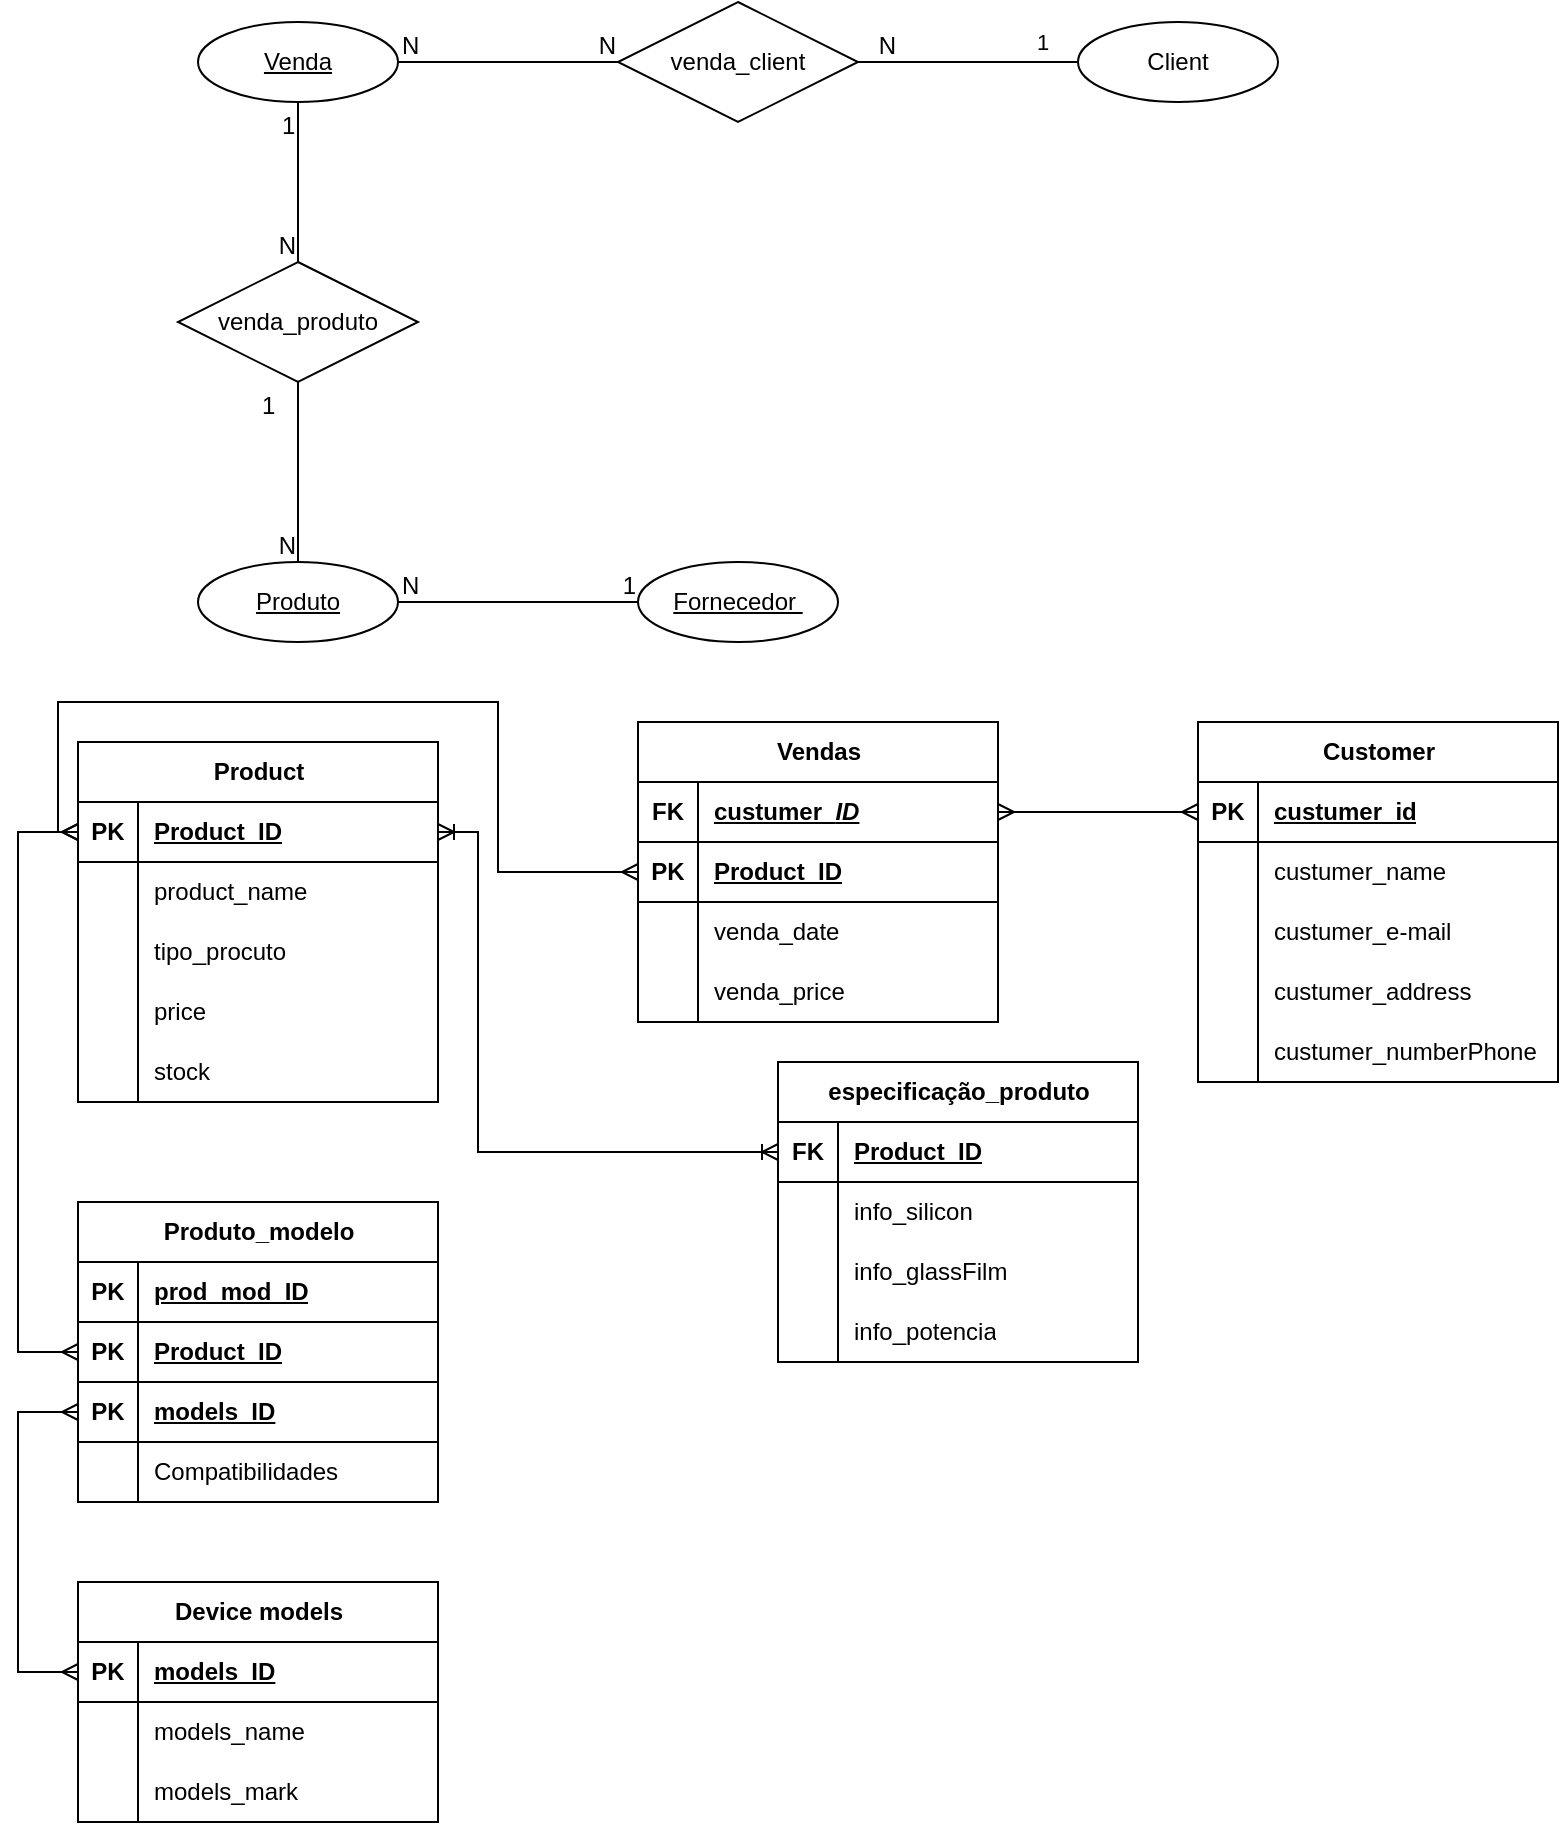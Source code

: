 <mxfile version="24.7.17">
  <diagram name="Página-1" id="78fLcFGIQSKFloARsO9x">
    <mxGraphModel dx="1698" dy="614" grid="1" gridSize="10" guides="1" tooltips="1" connect="1" arrows="1" fold="1" page="1" pageScale="1" pageWidth="827" pageHeight="1169" math="0" shadow="0">
      <root>
        <mxCell id="0" />
        <mxCell id="1" parent="0" />
        <mxCell id="9ienidLR3AUaO64FZCfh-197" value="Produto_modelo" style="shape=table;startSize=30;container=1;collapsible=1;childLayout=tableLayout;fixedRows=1;rowLines=0;fontStyle=1;align=center;resizeLast=1;html=1;" vertex="1" parent="1">
          <mxGeometry x="50" y="650" width="180" height="150" as="geometry" />
        </mxCell>
        <mxCell id="9ienidLR3AUaO64FZCfh-215" value="" style="shape=tableRow;horizontal=0;startSize=0;swimlaneHead=0;swimlaneBody=0;fillColor=none;collapsible=0;dropTarget=0;points=[[0,0.5],[1,0.5]];portConstraint=eastwest;top=0;left=0;right=0;bottom=1;" vertex="1" parent="9ienidLR3AUaO64FZCfh-197">
          <mxGeometry y="30" width="180" height="30" as="geometry" />
        </mxCell>
        <mxCell id="9ienidLR3AUaO64FZCfh-216" value="PK" style="shape=partialRectangle;connectable=0;fillColor=none;top=0;left=0;bottom=0;right=0;fontStyle=1;overflow=hidden;whiteSpace=wrap;html=1;" vertex="1" parent="9ienidLR3AUaO64FZCfh-215">
          <mxGeometry width="30" height="30" as="geometry">
            <mxRectangle width="30" height="30" as="alternateBounds" />
          </mxGeometry>
        </mxCell>
        <mxCell id="9ienidLR3AUaO64FZCfh-217" value="prod_mod_ID" style="shape=partialRectangle;connectable=0;fillColor=none;top=0;left=0;bottom=0;right=0;align=left;spacingLeft=6;fontStyle=5;overflow=hidden;whiteSpace=wrap;html=1;" vertex="1" parent="9ienidLR3AUaO64FZCfh-215">
          <mxGeometry x="30" width="150" height="30" as="geometry">
            <mxRectangle width="150" height="30" as="alternateBounds" />
          </mxGeometry>
        </mxCell>
        <mxCell id="9ienidLR3AUaO64FZCfh-210" value="" style="shape=tableRow;horizontal=0;startSize=0;swimlaneHead=0;swimlaneBody=0;fillColor=none;collapsible=0;dropTarget=0;points=[[0,0.5],[1,0.5]];portConstraint=eastwest;top=0;left=0;right=0;bottom=1;" vertex="1" parent="9ienidLR3AUaO64FZCfh-197">
          <mxGeometry y="60" width="180" height="30" as="geometry" />
        </mxCell>
        <mxCell id="9ienidLR3AUaO64FZCfh-211" value="PK" style="shape=partialRectangle;connectable=0;fillColor=none;top=0;left=0;bottom=0;right=0;fontStyle=1;overflow=hidden;whiteSpace=wrap;html=1;" vertex="1" parent="9ienidLR3AUaO64FZCfh-210">
          <mxGeometry width="30" height="30" as="geometry">
            <mxRectangle width="30" height="30" as="alternateBounds" />
          </mxGeometry>
        </mxCell>
        <mxCell id="9ienidLR3AUaO64FZCfh-212" value="Product_ID" style="shape=partialRectangle;connectable=0;fillColor=none;top=0;left=0;bottom=0;right=0;align=left;spacingLeft=6;fontStyle=5;overflow=hidden;whiteSpace=wrap;html=1;" vertex="1" parent="9ienidLR3AUaO64FZCfh-210">
          <mxGeometry x="30" width="150" height="30" as="geometry">
            <mxRectangle width="150" height="30" as="alternateBounds" />
          </mxGeometry>
        </mxCell>
        <mxCell id="9ienidLR3AUaO64FZCfh-198" value="" style="shape=tableRow;horizontal=0;startSize=0;swimlaneHead=0;swimlaneBody=0;fillColor=none;collapsible=0;dropTarget=0;points=[[0,0.5],[1,0.5]];portConstraint=eastwest;top=0;left=0;right=0;bottom=1;" vertex="1" parent="9ienidLR3AUaO64FZCfh-197">
          <mxGeometry y="90" width="180" height="30" as="geometry" />
        </mxCell>
        <mxCell id="9ienidLR3AUaO64FZCfh-199" value="PK" style="shape=partialRectangle;connectable=0;fillColor=none;top=0;left=0;bottom=0;right=0;fontStyle=1;overflow=hidden;whiteSpace=wrap;html=1;" vertex="1" parent="9ienidLR3AUaO64FZCfh-198">
          <mxGeometry width="30" height="30" as="geometry">
            <mxRectangle width="30" height="30" as="alternateBounds" />
          </mxGeometry>
        </mxCell>
        <mxCell id="9ienidLR3AUaO64FZCfh-200" value="models_ID" style="shape=partialRectangle;connectable=0;fillColor=none;top=0;left=0;bottom=0;right=0;align=left;spacingLeft=6;fontStyle=5;overflow=hidden;whiteSpace=wrap;html=1;" vertex="1" parent="9ienidLR3AUaO64FZCfh-198">
          <mxGeometry x="30" width="150" height="30" as="geometry">
            <mxRectangle width="150" height="30" as="alternateBounds" />
          </mxGeometry>
        </mxCell>
        <mxCell id="9ienidLR3AUaO64FZCfh-201" value="" style="shape=tableRow;horizontal=0;startSize=0;swimlaneHead=0;swimlaneBody=0;fillColor=none;collapsible=0;dropTarget=0;points=[[0,0.5],[1,0.5]];portConstraint=eastwest;top=0;left=0;right=0;bottom=0;" vertex="1" parent="9ienidLR3AUaO64FZCfh-197">
          <mxGeometry y="120" width="180" height="30" as="geometry" />
        </mxCell>
        <mxCell id="9ienidLR3AUaO64FZCfh-202" value="" style="shape=partialRectangle;connectable=0;fillColor=none;top=0;left=0;bottom=0;right=0;editable=1;overflow=hidden;whiteSpace=wrap;html=1;" vertex="1" parent="9ienidLR3AUaO64FZCfh-201">
          <mxGeometry width="30" height="30" as="geometry">
            <mxRectangle width="30" height="30" as="alternateBounds" />
          </mxGeometry>
        </mxCell>
        <mxCell id="9ienidLR3AUaO64FZCfh-203" value="Compatibilidades&amp;nbsp;" style="shape=partialRectangle;connectable=0;fillColor=none;top=0;left=0;bottom=0;right=0;align=left;spacingLeft=6;overflow=hidden;whiteSpace=wrap;html=1;" vertex="1" parent="9ienidLR3AUaO64FZCfh-201">
          <mxGeometry x="30" width="150" height="30" as="geometry">
            <mxRectangle width="150" height="30" as="alternateBounds" />
          </mxGeometry>
        </mxCell>
        <mxCell id="9ienidLR3AUaO64FZCfh-1" value="Client" style="ellipse;whiteSpace=wrap;html=1;align=center;" vertex="1" parent="1">
          <mxGeometry x="550" y="60" width="100" height="40" as="geometry" />
        </mxCell>
        <mxCell id="9ienidLR3AUaO64FZCfh-2" value="Venda" style="ellipse;whiteSpace=wrap;html=1;align=center;fontStyle=4;" vertex="1" parent="1">
          <mxGeometry x="110" y="60" width="100" height="40" as="geometry" />
        </mxCell>
        <mxCell id="9ienidLR3AUaO64FZCfh-3" value="venda_client" style="shape=rhombus;perimeter=rhombusPerimeter;whiteSpace=wrap;html=1;align=center;" vertex="1" parent="1">
          <mxGeometry x="320" y="50" width="120" height="60" as="geometry" />
        </mxCell>
        <mxCell id="9ienidLR3AUaO64FZCfh-5" value="Produto" style="ellipse;whiteSpace=wrap;html=1;align=center;fontStyle=4;" vertex="1" parent="1">
          <mxGeometry x="110" y="330" width="100" height="40" as="geometry" />
        </mxCell>
        <mxCell id="9ienidLR3AUaO64FZCfh-6" value="venda_produto" style="shape=rhombus;perimeter=rhombusPerimeter;whiteSpace=wrap;html=1;align=center;" vertex="1" parent="1">
          <mxGeometry x="100" y="180" width="120" height="60" as="geometry" />
        </mxCell>
        <mxCell id="9ienidLR3AUaO64FZCfh-7" value="Fornecedor&amp;nbsp;" style="ellipse;whiteSpace=wrap;html=1;align=center;fontStyle=4;" vertex="1" parent="1">
          <mxGeometry x="330" y="330" width="100" height="40" as="geometry" />
        </mxCell>
        <mxCell id="9ienidLR3AUaO64FZCfh-17" value="1" style="endArrow=none;html=1;rounded=0;exitX=0;exitY=0.5;exitDx=0;exitDy=0;entryX=1;entryY=0.5;entryDx=0;entryDy=0;" edge="1" parent="1" source="9ienidLR3AUaO64FZCfh-1" target="9ienidLR3AUaO64FZCfh-3">
          <mxGeometry x="-0.667" y="-10" relative="1" as="geometry">
            <mxPoint x="390" y="130" as="sourcePoint" />
            <mxPoint x="550" y="130" as="targetPoint" />
            <Array as="points" />
            <mxPoint as="offset" />
          </mxGeometry>
        </mxCell>
        <mxCell id="9ienidLR3AUaO64FZCfh-18" value="N" style="resizable=0;html=1;whiteSpace=wrap;align=right;verticalAlign=bottom;" connectable="0" vertex="1" parent="9ienidLR3AUaO64FZCfh-17">
          <mxGeometry x="1" relative="1" as="geometry">
            <mxPoint x="20" as="offset" />
          </mxGeometry>
        </mxCell>
        <mxCell id="9ienidLR3AUaO64FZCfh-20" value="" style="endArrow=none;html=1;rounded=0;exitX=1;exitY=0.5;exitDx=0;exitDy=0;entryX=0;entryY=0.5;entryDx=0;entryDy=0;" edge="1" parent="1" source="9ienidLR3AUaO64FZCfh-2" target="9ienidLR3AUaO64FZCfh-3">
          <mxGeometry relative="1" as="geometry">
            <mxPoint x="210" y="140" as="sourcePoint" />
            <mxPoint x="370" y="140" as="targetPoint" />
          </mxGeometry>
        </mxCell>
        <mxCell id="9ienidLR3AUaO64FZCfh-21" value="N" style="resizable=0;html=1;whiteSpace=wrap;align=left;verticalAlign=bottom;" connectable="0" vertex="1" parent="9ienidLR3AUaO64FZCfh-20">
          <mxGeometry x="-1" relative="1" as="geometry" />
        </mxCell>
        <mxCell id="9ienidLR3AUaO64FZCfh-22" value="N" style="resizable=0;html=1;whiteSpace=wrap;align=right;verticalAlign=bottom;" connectable="0" vertex="1" parent="9ienidLR3AUaO64FZCfh-20">
          <mxGeometry x="1" relative="1" as="geometry" />
        </mxCell>
        <mxCell id="9ienidLR3AUaO64FZCfh-26" value="" style="endArrow=none;html=1;rounded=0;exitX=0.5;exitY=1;exitDx=0;exitDy=0;entryX=0.5;entryY=0;entryDx=0;entryDy=0;" edge="1" parent="1" source="9ienidLR3AUaO64FZCfh-2" target="9ienidLR3AUaO64FZCfh-6">
          <mxGeometry relative="1" as="geometry">
            <mxPoint x="250" y="220" as="sourcePoint" />
            <mxPoint x="410" y="220" as="targetPoint" />
          </mxGeometry>
        </mxCell>
        <mxCell id="9ienidLR3AUaO64FZCfh-27" value="1" style="resizable=0;html=1;whiteSpace=wrap;align=left;verticalAlign=bottom;" connectable="0" vertex="1" parent="9ienidLR3AUaO64FZCfh-26">
          <mxGeometry x="-1" relative="1" as="geometry">
            <mxPoint x="-10" y="20" as="offset" />
          </mxGeometry>
        </mxCell>
        <mxCell id="9ienidLR3AUaO64FZCfh-28" value="N" style="resizable=0;html=1;whiteSpace=wrap;align=right;verticalAlign=bottom;" connectable="0" vertex="1" parent="9ienidLR3AUaO64FZCfh-26">
          <mxGeometry x="1" relative="1" as="geometry" />
        </mxCell>
        <mxCell id="9ienidLR3AUaO64FZCfh-29" value="" style="endArrow=none;html=1;rounded=0;exitX=0.5;exitY=1;exitDx=0;exitDy=0;entryX=0.5;entryY=0;entryDx=0;entryDy=0;" edge="1" parent="1" source="9ienidLR3AUaO64FZCfh-6" target="9ienidLR3AUaO64FZCfh-5">
          <mxGeometry relative="1" as="geometry">
            <mxPoint x="250" y="220" as="sourcePoint" />
            <mxPoint x="410" y="220" as="targetPoint" />
          </mxGeometry>
        </mxCell>
        <mxCell id="9ienidLR3AUaO64FZCfh-30" value="1" style="resizable=0;html=1;whiteSpace=wrap;align=left;verticalAlign=bottom;" connectable="0" vertex="1" parent="9ienidLR3AUaO64FZCfh-29">
          <mxGeometry x="-1" relative="1" as="geometry">
            <mxPoint x="-20" y="20" as="offset" />
          </mxGeometry>
        </mxCell>
        <mxCell id="9ienidLR3AUaO64FZCfh-31" value="N" style="resizable=0;html=1;whiteSpace=wrap;align=right;verticalAlign=bottom;" connectable="0" vertex="1" parent="9ienidLR3AUaO64FZCfh-29">
          <mxGeometry x="1" relative="1" as="geometry" />
        </mxCell>
        <mxCell id="9ienidLR3AUaO64FZCfh-32" value="" style="endArrow=none;html=1;rounded=0;exitX=1;exitY=0.5;exitDx=0;exitDy=0;" edge="1" parent="1" source="9ienidLR3AUaO64FZCfh-5" target="9ienidLR3AUaO64FZCfh-7">
          <mxGeometry relative="1" as="geometry">
            <mxPoint x="430" y="250" as="sourcePoint" />
            <mxPoint x="590" y="250" as="targetPoint" />
          </mxGeometry>
        </mxCell>
        <mxCell id="9ienidLR3AUaO64FZCfh-33" value="N" style="resizable=0;html=1;whiteSpace=wrap;align=left;verticalAlign=bottom;" connectable="0" vertex="1" parent="9ienidLR3AUaO64FZCfh-32">
          <mxGeometry x="-1" relative="1" as="geometry" />
        </mxCell>
        <mxCell id="9ienidLR3AUaO64FZCfh-34" value="1" style="resizable=0;html=1;whiteSpace=wrap;align=right;verticalAlign=bottom;" connectable="0" vertex="1" parent="9ienidLR3AUaO64FZCfh-32">
          <mxGeometry x="1" relative="1" as="geometry" />
        </mxCell>
        <mxCell id="9ienidLR3AUaO64FZCfh-35" value="Customer" style="shape=table;startSize=30;container=1;collapsible=1;childLayout=tableLayout;fixedRows=1;rowLines=0;fontStyle=1;align=center;resizeLast=1;html=1;" vertex="1" parent="1">
          <mxGeometry x="610" y="410" width="180" height="180" as="geometry" />
        </mxCell>
        <mxCell id="9ienidLR3AUaO64FZCfh-105" value="" style="shape=tableRow;horizontal=0;startSize=0;swimlaneHead=0;swimlaneBody=0;fillColor=none;collapsible=0;dropTarget=0;points=[[0,0.5],[1,0.5]];portConstraint=eastwest;top=0;left=0;right=0;bottom=1;" vertex="1" parent="9ienidLR3AUaO64FZCfh-35">
          <mxGeometry y="30" width="180" height="30" as="geometry" />
        </mxCell>
        <mxCell id="9ienidLR3AUaO64FZCfh-106" value="PK" style="shape=partialRectangle;connectable=0;fillColor=none;top=0;left=0;bottom=0;right=0;fontStyle=1;overflow=hidden;whiteSpace=wrap;html=1;" vertex="1" parent="9ienidLR3AUaO64FZCfh-105">
          <mxGeometry width="30" height="30" as="geometry">
            <mxRectangle width="30" height="30" as="alternateBounds" />
          </mxGeometry>
        </mxCell>
        <mxCell id="9ienidLR3AUaO64FZCfh-107" value="custumer_id" style="shape=partialRectangle;connectable=0;fillColor=none;top=0;left=0;bottom=0;right=0;align=left;spacingLeft=6;fontStyle=5;overflow=hidden;whiteSpace=wrap;html=1;" vertex="1" parent="9ienidLR3AUaO64FZCfh-105">
          <mxGeometry x="30" width="150" height="30" as="geometry">
            <mxRectangle width="150" height="30" as="alternateBounds" />
          </mxGeometry>
        </mxCell>
        <mxCell id="9ienidLR3AUaO64FZCfh-39" value="" style="shape=tableRow;horizontal=0;startSize=0;swimlaneHead=0;swimlaneBody=0;fillColor=none;collapsible=0;dropTarget=0;points=[[0,0.5],[1,0.5]];portConstraint=eastwest;top=0;left=0;right=0;bottom=0;" vertex="1" parent="9ienidLR3AUaO64FZCfh-35">
          <mxGeometry y="60" width="180" height="30" as="geometry" />
        </mxCell>
        <mxCell id="9ienidLR3AUaO64FZCfh-40" value="" style="shape=partialRectangle;connectable=0;fillColor=none;top=0;left=0;bottom=0;right=0;editable=1;overflow=hidden;whiteSpace=wrap;html=1;" vertex="1" parent="9ienidLR3AUaO64FZCfh-39">
          <mxGeometry width="30" height="30" as="geometry">
            <mxRectangle width="30" height="30" as="alternateBounds" />
          </mxGeometry>
        </mxCell>
        <mxCell id="9ienidLR3AUaO64FZCfh-41" value="custumer_name" style="shape=partialRectangle;connectable=0;fillColor=none;top=0;left=0;bottom=0;right=0;align=left;spacingLeft=6;overflow=hidden;whiteSpace=wrap;html=1;" vertex="1" parent="9ienidLR3AUaO64FZCfh-39">
          <mxGeometry x="30" width="150" height="30" as="geometry">
            <mxRectangle width="150" height="30" as="alternateBounds" />
          </mxGeometry>
        </mxCell>
        <mxCell id="9ienidLR3AUaO64FZCfh-42" value="" style="shape=tableRow;horizontal=0;startSize=0;swimlaneHead=0;swimlaneBody=0;fillColor=none;collapsible=0;dropTarget=0;points=[[0,0.5],[1,0.5]];portConstraint=eastwest;top=0;left=0;right=0;bottom=0;" vertex="1" parent="9ienidLR3AUaO64FZCfh-35">
          <mxGeometry y="90" width="180" height="30" as="geometry" />
        </mxCell>
        <mxCell id="9ienidLR3AUaO64FZCfh-43" value="" style="shape=partialRectangle;connectable=0;fillColor=none;top=0;left=0;bottom=0;right=0;editable=1;overflow=hidden;whiteSpace=wrap;html=1;" vertex="1" parent="9ienidLR3AUaO64FZCfh-42">
          <mxGeometry width="30" height="30" as="geometry">
            <mxRectangle width="30" height="30" as="alternateBounds" />
          </mxGeometry>
        </mxCell>
        <mxCell id="9ienidLR3AUaO64FZCfh-44" value="custumer_e-mail" style="shape=partialRectangle;connectable=0;fillColor=none;top=0;left=0;bottom=0;right=0;align=left;spacingLeft=6;overflow=hidden;whiteSpace=wrap;html=1;" vertex="1" parent="9ienidLR3AUaO64FZCfh-42">
          <mxGeometry x="30" width="150" height="30" as="geometry">
            <mxRectangle width="150" height="30" as="alternateBounds" />
          </mxGeometry>
        </mxCell>
        <mxCell id="9ienidLR3AUaO64FZCfh-45" value="" style="shape=tableRow;horizontal=0;startSize=0;swimlaneHead=0;swimlaneBody=0;fillColor=none;collapsible=0;dropTarget=0;points=[[0,0.5],[1,0.5]];portConstraint=eastwest;top=0;left=0;right=0;bottom=0;" vertex="1" parent="9ienidLR3AUaO64FZCfh-35">
          <mxGeometry y="120" width="180" height="30" as="geometry" />
        </mxCell>
        <mxCell id="9ienidLR3AUaO64FZCfh-46" value="" style="shape=partialRectangle;connectable=0;fillColor=none;top=0;left=0;bottom=0;right=0;editable=1;overflow=hidden;whiteSpace=wrap;html=1;" vertex="1" parent="9ienidLR3AUaO64FZCfh-45">
          <mxGeometry width="30" height="30" as="geometry">
            <mxRectangle width="30" height="30" as="alternateBounds" />
          </mxGeometry>
        </mxCell>
        <mxCell id="9ienidLR3AUaO64FZCfh-47" value="custumer_address" style="shape=partialRectangle;connectable=0;fillColor=none;top=0;left=0;bottom=0;right=0;align=left;spacingLeft=6;overflow=hidden;whiteSpace=wrap;html=1;" vertex="1" parent="9ienidLR3AUaO64FZCfh-45">
          <mxGeometry x="30" width="150" height="30" as="geometry">
            <mxRectangle width="150" height="30" as="alternateBounds" />
          </mxGeometry>
        </mxCell>
        <mxCell id="9ienidLR3AUaO64FZCfh-48" value="" style="shape=tableRow;horizontal=0;startSize=0;swimlaneHead=0;swimlaneBody=0;fillColor=none;collapsible=0;dropTarget=0;points=[[0,0.5],[1,0.5]];portConstraint=eastwest;top=0;left=0;right=0;bottom=0;" vertex="1" parent="9ienidLR3AUaO64FZCfh-35">
          <mxGeometry y="150" width="180" height="30" as="geometry" />
        </mxCell>
        <mxCell id="9ienidLR3AUaO64FZCfh-49" value="" style="shape=partialRectangle;connectable=0;fillColor=none;top=0;left=0;bottom=0;right=0;editable=1;overflow=hidden;whiteSpace=wrap;html=1;" vertex="1" parent="9ienidLR3AUaO64FZCfh-48">
          <mxGeometry width="30" height="30" as="geometry">
            <mxRectangle width="30" height="30" as="alternateBounds" />
          </mxGeometry>
        </mxCell>
        <mxCell id="9ienidLR3AUaO64FZCfh-50" value="custumer_numberPhone" style="shape=partialRectangle;connectable=0;fillColor=none;top=0;left=0;bottom=0;right=0;align=left;spacingLeft=6;overflow=hidden;whiteSpace=wrap;html=1;" vertex="1" parent="9ienidLR3AUaO64FZCfh-48">
          <mxGeometry x="30" width="150" height="30" as="geometry">
            <mxRectangle width="150" height="30" as="alternateBounds" />
          </mxGeometry>
        </mxCell>
        <mxCell id="9ienidLR3AUaO64FZCfh-74" value="Vendas" style="shape=table;startSize=30;container=1;collapsible=1;childLayout=tableLayout;fixedRows=1;rowLines=0;fontStyle=1;align=center;resizeLast=1;html=1;" vertex="1" parent="1">
          <mxGeometry x="330" y="410" width="180" height="150" as="geometry" />
        </mxCell>
        <mxCell id="9ienidLR3AUaO64FZCfh-87" value="" style="shape=tableRow;horizontal=0;startSize=0;swimlaneHead=0;swimlaneBody=0;fillColor=none;collapsible=0;dropTarget=0;points=[[0,0.5],[1,0.5]];portConstraint=eastwest;top=0;left=0;right=0;bottom=1;" vertex="1" parent="9ienidLR3AUaO64FZCfh-74">
          <mxGeometry y="30" width="180" height="30" as="geometry" />
        </mxCell>
        <mxCell id="9ienidLR3AUaO64FZCfh-88" value="FK" style="shape=partialRectangle;connectable=0;fillColor=none;top=0;left=0;bottom=0;right=0;fontStyle=1;overflow=hidden;whiteSpace=wrap;html=1;" vertex="1" parent="9ienidLR3AUaO64FZCfh-87">
          <mxGeometry width="30" height="30" as="geometry">
            <mxRectangle width="30" height="30" as="alternateBounds" />
          </mxGeometry>
        </mxCell>
        <mxCell id="9ienidLR3AUaO64FZCfh-89" value="custumer_&lt;i&gt;ID&lt;/i&gt;" style="shape=partialRectangle;connectable=0;fillColor=none;top=0;left=0;bottom=0;right=0;align=left;spacingLeft=6;fontStyle=5;overflow=hidden;whiteSpace=wrap;html=1;" vertex="1" parent="9ienidLR3AUaO64FZCfh-87">
          <mxGeometry x="30" width="150" height="30" as="geometry">
            <mxRectangle width="150" height="30" as="alternateBounds" />
          </mxGeometry>
        </mxCell>
        <mxCell id="9ienidLR3AUaO64FZCfh-75" value="" style="shape=tableRow;horizontal=0;startSize=0;swimlaneHead=0;swimlaneBody=0;fillColor=none;collapsible=0;dropTarget=0;points=[[0,0.5],[1,0.5]];portConstraint=eastwest;top=0;left=0;right=0;bottom=1;" vertex="1" parent="9ienidLR3AUaO64FZCfh-74">
          <mxGeometry y="60" width="180" height="30" as="geometry" />
        </mxCell>
        <mxCell id="9ienidLR3AUaO64FZCfh-76" value="PK" style="shape=partialRectangle;connectable=0;fillColor=none;top=0;left=0;bottom=0;right=0;fontStyle=1;overflow=hidden;whiteSpace=wrap;html=1;" vertex="1" parent="9ienidLR3AUaO64FZCfh-75">
          <mxGeometry width="30" height="30" as="geometry">
            <mxRectangle width="30" height="30" as="alternateBounds" />
          </mxGeometry>
        </mxCell>
        <mxCell id="9ienidLR3AUaO64FZCfh-77" value="Product_ID" style="shape=partialRectangle;connectable=0;fillColor=none;top=0;left=0;bottom=0;right=0;align=left;spacingLeft=6;fontStyle=5;overflow=hidden;whiteSpace=wrap;html=1;" vertex="1" parent="9ienidLR3AUaO64FZCfh-75">
          <mxGeometry x="30" width="150" height="30" as="geometry">
            <mxRectangle width="150" height="30" as="alternateBounds" />
          </mxGeometry>
        </mxCell>
        <mxCell id="9ienidLR3AUaO64FZCfh-81" value="" style="shape=tableRow;horizontal=0;startSize=0;swimlaneHead=0;swimlaneBody=0;fillColor=none;collapsible=0;dropTarget=0;points=[[0,0.5],[1,0.5]];portConstraint=eastwest;top=0;left=0;right=0;bottom=0;" vertex="1" parent="9ienidLR3AUaO64FZCfh-74">
          <mxGeometry y="90" width="180" height="30" as="geometry" />
        </mxCell>
        <mxCell id="9ienidLR3AUaO64FZCfh-82" value="" style="shape=partialRectangle;connectable=0;fillColor=none;top=0;left=0;bottom=0;right=0;editable=1;overflow=hidden;whiteSpace=wrap;html=1;" vertex="1" parent="9ienidLR3AUaO64FZCfh-81">
          <mxGeometry width="30" height="30" as="geometry">
            <mxRectangle width="30" height="30" as="alternateBounds" />
          </mxGeometry>
        </mxCell>
        <mxCell id="9ienidLR3AUaO64FZCfh-83" value="venda_date" style="shape=partialRectangle;connectable=0;fillColor=none;top=0;left=0;bottom=0;right=0;align=left;spacingLeft=6;overflow=hidden;whiteSpace=wrap;html=1;" vertex="1" parent="9ienidLR3AUaO64FZCfh-81">
          <mxGeometry x="30" width="150" height="30" as="geometry">
            <mxRectangle width="150" height="30" as="alternateBounds" />
          </mxGeometry>
        </mxCell>
        <mxCell id="9ienidLR3AUaO64FZCfh-84" value="" style="shape=tableRow;horizontal=0;startSize=0;swimlaneHead=0;swimlaneBody=0;fillColor=none;collapsible=0;dropTarget=0;points=[[0,0.5],[1,0.5]];portConstraint=eastwest;top=0;left=0;right=0;bottom=0;" vertex="1" parent="9ienidLR3AUaO64FZCfh-74">
          <mxGeometry y="120" width="180" height="30" as="geometry" />
        </mxCell>
        <mxCell id="9ienidLR3AUaO64FZCfh-85" value="" style="shape=partialRectangle;connectable=0;fillColor=none;top=0;left=0;bottom=0;right=0;editable=1;overflow=hidden;whiteSpace=wrap;html=1;" vertex="1" parent="9ienidLR3AUaO64FZCfh-84">
          <mxGeometry width="30" height="30" as="geometry">
            <mxRectangle width="30" height="30" as="alternateBounds" />
          </mxGeometry>
        </mxCell>
        <mxCell id="9ienidLR3AUaO64FZCfh-86" value="venda_price" style="shape=partialRectangle;connectable=0;fillColor=none;top=0;left=0;bottom=0;right=0;align=left;spacingLeft=6;overflow=hidden;whiteSpace=wrap;html=1;" vertex="1" parent="9ienidLR3AUaO64FZCfh-84">
          <mxGeometry x="30" width="150" height="30" as="geometry">
            <mxRectangle width="150" height="30" as="alternateBounds" />
          </mxGeometry>
        </mxCell>
        <mxCell id="9ienidLR3AUaO64FZCfh-124" value="" style="edgeStyle=entityRelationEdgeStyle;fontSize=12;html=1;endArrow=ERmany;startArrow=ERmany;rounded=0;exitX=1;exitY=0.5;exitDx=0;exitDy=0;entryX=0;entryY=0.5;entryDx=0;entryDy=0;" edge="1" parent="1" source="9ienidLR3AUaO64FZCfh-87" target="9ienidLR3AUaO64FZCfh-105">
          <mxGeometry width="100" height="100" relative="1" as="geometry">
            <mxPoint x="360" y="430" as="sourcePoint" />
            <mxPoint x="610" y="485" as="targetPoint" />
          </mxGeometry>
        </mxCell>
        <mxCell id="9ienidLR3AUaO64FZCfh-139" value="" style="edgeStyle=orthogonalEdgeStyle;fontSize=12;html=1;endArrow=ERmany;startArrow=ERmany;rounded=0;exitX=0;exitY=0.5;exitDx=0;exitDy=0;entryX=0;entryY=0.5;entryDx=0;entryDy=0;" edge="1" parent="1" source="9ienidLR3AUaO64FZCfh-185" target="9ienidLR3AUaO64FZCfh-75">
          <mxGeometry width="100" height="100" relative="1" as="geometry">
            <mxPoint x="30.0" y="705.0" as="sourcePoint" />
            <mxPoint x="240" y="460" as="targetPoint" />
            <Array as="points">
              <mxPoint x="40" y="465" />
              <mxPoint x="40" y="400" />
              <mxPoint x="260" y="400" />
              <mxPoint x="260" y="485" />
            </Array>
          </mxGeometry>
        </mxCell>
        <mxCell id="9ienidLR3AUaO64FZCfh-146" value="Product" style="shape=table;startSize=30;container=1;collapsible=1;childLayout=tableLayout;fixedRows=1;rowLines=0;fontStyle=1;align=center;resizeLast=1;html=1;" vertex="1" parent="1">
          <mxGeometry x="50" y="420" width="180" height="180" as="geometry" />
        </mxCell>
        <mxCell id="9ienidLR3AUaO64FZCfh-185" value="" style="shape=tableRow;horizontal=0;startSize=0;swimlaneHead=0;swimlaneBody=0;fillColor=none;collapsible=0;dropTarget=0;points=[[0,0.5],[1,0.5]];portConstraint=eastwest;top=0;left=0;right=0;bottom=1;" vertex="1" parent="9ienidLR3AUaO64FZCfh-146">
          <mxGeometry y="30" width="180" height="30" as="geometry" />
        </mxCell>
        <mxCell id="9ienidLR3AUaO64FZCfh-186" value="PK" style="shape=partialRectangle;connectable=0;fillColor=none;top=0;left=0;bottom=0;right=0;fontStyle=1;overflow=hidden;whiteSpace=wrap;html=1;" vertex="1" parent="9ienidLR3AUaO64FZCfh-185">
          <mxGeometry width="30" height="30" as="geometry">
            <mxRectangle width="30" height="30" as="alternateBounds" />
          </mxGeometry>
        </mxCell>
        <mxCell id="9ienidLR3AUaO64FZCfh-187" value="Product_ID" style="shape=partialRectangle;connectable=0;fillColor=none;top=0;left=0;bottom=0;right=0;align=left;spacingLeft=6;fontStyle=5;overflow=hidden;whiteSpace=wrap;html=1;" vertex="1" parent="9ienidLR3AUaO64FZCfh-185">
          <mxGeometry x="30" width="150" height="30" as="geometry">
            <mxRectangle width="150" height="30" as="alternateBounds" />
          </mxGeometry>
        </mxCell>
        <mxCell id="9ienidLR3AUaO64FZCfh-150" value="" style="shape=tableRow;horizontal=0;startSize=0;swimlaneHead=0;swimlaneBody=0;fillColor=none;collapsible=0;dropTarget=0;points=[[0,0.5],[1,0.5]];portConstraint=eastwest;top=0;left=0;right=0;bottom=0;" vertex="1" parent="9ienidLR3AUaO64FZCfh-146">
          <mxGeometry y="60" width="180" height="30" as="geometry" />
        </mxCell>
        <mxCell id="9ienidLR3AUaO64FZCfh-151" value="" style="shape=partialRectangle;connectable=0;fillColor=none;top=0;left=0;bottom=0;right=0;editable=1;overflow=hidden;whiteSpace=wrap;html=1;" vertex="1" parent="9ienidLR3AUaO64FZCfh-150">
          <mxGeometry width="30" height="30" as="geometry">
            <mxRectangle width="30" height="30" as="alternateBounds" />
          </mxGeometry>
        </mxCell>
        <mxCell id="9ienidLR3AUaO64FZCfh-152" value="product_name" style="shape=partialRectangle;connectable=0;fillColor=none;top=0;left=0;bottom=0;right=0;align=left;spacingLeft=6;overflow=hidden;whiteSpace=wrap;html=1;" vertex="1" parent="9ienidLR3AUaO64FZCfh-150">
          <mxGeometry x="30" width="150" height="30" as="geometry">
            <mxRectangle width="150" height="30" as="alternateBounds" />
          </mxGeometry>
        </mxCell>
        <mxCell id="9ienidLR3AUaO64FZCfh-153" value="" style="shape=tableRow;horizontal=0;startSize=0;swimlaneHead=0;swimlaneBody=0;fillColor=none;collapsible=0;dropTarget=0;points=[[0,0.5],[1,0.5]];portConstraint=eastwest;top=0;left=0;right=0;bottom=0;" vertex="1" parent="9ienidLR3AUaO64FZCfh-146">
          <mxGeometry y="90" width="180" height="30" as="geometry" />
        </mxCell>
        <mxCell id="9ienidLR3AUaO64FZCfh-154" value="" style="shape=partialRectangle;connectable=0;fillColor=none;top=0;left=0;bottom=0;right=0;editable=1;overflow=hidden;whiteSpace=wrap;html=1;" vertex="1" parent="9ienidLR3AUaO64FZCfh-153">
          <mxGeometry width="30" height="30" as="geometry">
            <mxRectangle width="30" height="30" as="alternateBounds" />
          </mxGeometry>
        </mxCell>
        <mxCell id="9ienidLR3AUaO64FZCfh-155" value="tipo_procuto" style="shape=partialRectangle;connectable=0;fillColor=none;top=0;left=0;bottom=0;right=0;align=left;spacingLeft=6;overflow=hidden;whiteSpace=wrap;html=1;" vertex="1" parent="9ienidLR3AUaO64FZCfh-153">
          <mxGeometry x="30" width="150" height="30" as="geometry">
            <mxRectangle width="150" height="30" as="alternateBounds" />
          </mxGeometry>
        </mxCell>
        <mxCell id="9ienidLR3AUaO64FZCfh-156" value="" style="shape=tableRow;horizontal=0;startSize=0;swimlaneHead=0;swimlaneBody=0;fillColor=none;collapsible=0;dropTarget=0;points=[[0,0.5],[1,0.5]];portConstraint=eastwest;top=0;left=0;right=0;bottom=0;" vertex="1" parent="9ienidLR3AUaO64FZCfh-146">
          <mxGeometry y="120" width="180" height="30" as="geometry" />
        </mxCell>
        <mxCell id="9ienidLR3AUaO64FZCfh-157" value="" style="shape=partialRectangle;connectable=0;fillColor=none;top=0;left=0;bottom=0;right=0;editable=1;overflow=hidden;whiteSpace=wrap;html=1;" vertex="1" parent="9ienidLR3AUaO64FZCfh-156">
          <mxGeometry width="30" height="30" as="geometry">
            <mxRectangle width="30" height="30" as="alternateBounds" />
          </mxGeometry>
        </mxCell>
        <mxCell id="9ienidLR3AUaO64FZCfh-158" value="price" style="shape=partialRectangle;connectable=0;fillColor=none;top=0;left=0;bottom=0;right=0;align=left;spacingLeft=6;overflow=hidden;whiteSpace=wrap;html=1;" vertex="1" parent="9ienidLR3AUaO64FZCfh-156">
          <mxGeometry x="30" width="150" height="30" as="geometry">
            <mxRectangle width="150" height="30" as="alternateBounds" />
          </mxGeometry>
        </mxCell>
        <mxCell id="9ienidLR3AUaO64FZCfh-190" value="" style="shape=tableRow;horizontal=0;startSize=0;swimlaneHead=0;swimlaneBody=0;fillColor=none;collapsible=0;dropTarget=0;points=[[0,0.5],[1,0.5]];portConstraint=eastwest;top=0;left=0;right=0;bottom=0;" vertex="1" parent="9ienidLR3AUaO64FZCfh-146">
          <mxGeometry y="150" width="180" height="30" as="geometry" />
        </mxCell>
        <mxCell id="9ienidLR3AUaO64FZCfh-191" value="" style="shape=partialRectangle;connectable=0;fillColor=none;top=0;left=0;bottom=0;right=0;editable=1;overflow=hidden;whiteSpace=wrap;html=1;" vertex="1" parent="9ienidLR3AUaO64FZCfh-190">
          <mxGeometry width="30" height="30" as="geometry">
            <mxRectangle width="30" height="30" as="alternateBounds" />
          </mxGeometry>
        </mxCell>
        <mxCell id="9ienidLR3AUaO64FZCfh-192" value="stock" style="shape=partialRectangle;connectable=0;fillColor=none;top=0;left=0;bottom=0;right=0;align=left;spacingLeft=6;overflow=hidden;whiteSpace=wrap;html=1;" vertex="1" parent="9ienidLR3AUaO64FZCfh-190">
          <mxGeometry x="30" width="150" height="30" as="geometry">
            <mxRectangle width="150" height="30" as="alternateBounds" />
          </mxGeometry>
        </mxCell>
        <mxCell id="9ienidLR3AUaO64FZCfh-159" value="Device models" style="shape=table;startSize=30;container=1;collapsible=1;childLayout=tableLayout;fixedRows=1;rowLines=0;fontStyle=1;align=center;resizeLast=1;html=1;" vertex="1" parent="1">
          <mxGeometry x="50" y="840" width="180" height="120" as="geometry" />
        </mxCell>
        <mxCell id="9ienidLR3AUaO64FZCfh-194" value="" style="shape=tableRow;horizontal=0;startSize=0;swimlaneHead=0;swimlaneBody=0;fillColor=none;collapsible=0;dropTarget=0;points=[[0,0.5],[1,0.5]];portConstraint=eastwest;top=0;left=0;right=0;bottom=1;" vertex="1" parent="9ienidLR3AUaO64FZCfh-159">
          <mxGeometry y="30" width="180" height="30" as="geometry" />
        </mxCell>
        <mxCell id="9ienidLR3AUaO64FZCfh-195" value="PK" style="shape=partialRectangle;connectable=0;fillColor=none;top=0;left=0;bottom=0;right=0;fontStyle=1;overflow=hidden;whiteSpace=wrap;html=1;" vertex="1" parent="9ienidLR3AUaO64FZCfh-194">
          <mxGeometry width="30" height="30" as="geometry">
            <mxRectangle width="30" height="30" as="alternateBounds" />
          </mxGeometry>
        </mxCell>
        <mxCell id="9ienidLR3AUaO64FZCfh-196" value="models_ID" style="shape=partialRectangle;connectable=0;fillColor=none;top=0;left=0;bottom=0;right=0;align=left;spacingLeft=6;fontStyle=5;overflow=hidden;whiteSpace=wrap;html=1;" vertex="1" parent="9ienidLR3AUaO64FZCfh-194">
          <mxGeometry x="30" width="150" height="30" as="geometry">
            <mxRectangle width="150" height="30" as="alternateBounds" />
          </mxGeometry>
        </mxCell>
        <mxCell id="9ienidLR3AUaO64FZCfh-163" value="" style="shape=tableRow;horizontal=0;startSize=0;swimlaneHead=0;swimlaneBody=0;fillColor=none;collapsible=0;dropTarget=0;points=[[0,0.5],[1,0.5]];portConstraint=eastwest;top=0;left=0;right=0;bottom=0;" vertex="1" parent="9ienidLR3AUaO64FZCfh-159">
          <mxGeometry y="60" width="180" height="30" as="geometry" />
        </mxCell>
        <mxCell id="9ienidLR3AUaO64FZCfh-164" value="" style="shape=partialRectangle;connectable=0;fillColor=none;top=0;left=0;bottom=0;right=0;editable=1;overflow=hidden;whiteSpace=wrap;html=1;" vertex="1" parent="9ienidLR3AUaO64FZCfh-163">
          <mxGeometry width="30" height="30" as="geometry">
            <mxRectangle width="30" height="30" as="alternateBounds" />
          </mxGeometry>
        </mxCell>
        <mxCell id="9ienidLR3AUaO64FZCfh-165" value="models_name" style="shape=partialRectangle;connectable=0;fillColor=none;top=0;left=0;bottom=0;right=0;align=left;spacingLeft=6;overflow=hidden;whiteSpace=wrap;html=1;" vertex="1" parent="9ienidLR3AUaO64FZCfh-163">
          <mxGeometry x="30" width="150" height="30" as="geometry">
            <mxRectangle width="150" height="30" as="alternateBounds" />
          </mxGeometry>
        </mxCell>
        <mxCell id="9ienidLR3AUaO64FZCfh-166" value="" style="shape=tableRow;horizontal=0;startSize=0;swimlaneHead=0;swimlaneBody=0;fillColor=none;collapsible=0;dropTarget=0;points=[[0,0.5],[1,0.5]];portConstraint=eastwest;top=0;left=0;right=0;bottom=0;" vertex="1" parent="9ienidLR3AUaO64FZCfh-159">
          <mxGeometry y="90" width="180" height="30" as="geometry" />
        </mxCell>
        <mxCell id="9ienidLR3AUaO64FZCfh-167" value="" style="shape=partialRectangle;connectable=0;fillColor=none;top=0;left=0;bottom=0;right=0;editable=1;overflow=hidden;whiteSpace=wrap;html=1;" vertex="1" parent="9ienidLR3AUaO64FZCfh-166">
          <mxGeometry width="30" height="30" as="geometry">
            <mxRectangle width="30" height="30" as="alternateBounds" />
          </mxGeometry>
        </mxCell>
        <mxCell id="9ienidLR3AUaO64FZCfh-168" value="models_mark" style="shape=partialRectangle;connectable=0;fillColor=none;top=0;left=0;bottom=0;right=0;align=left;spacingLeft=6;overflow=hidden;whiteSpace=wrap;html=1;" vertex="1" parent="9ienidLR3AUaO64FZCfh-166">
          <mxGeometry x="30" width="150" height="30" as="geometry">
            <mxRectangle width="150" height="30" as="alternateBounds" />
          </mxGeometry>
        </mxCell>
        <mxCell id="9ienidLR3AUaO64FZCfh-172" value="especificação_produto" style="shape=table;startSize=30;container=1;collapsible=1;childLayout=tableLayout;fixedRows=1;rowLines=0;fontStyle=1;align=center;resizeLast=1;html=1;" vertex="1" parent="1">
          <mxGeometry x="400" y="580" width="180" height="150" as="geometry" />
        </mxCell>
        <mxCell id="9ienidLR3AUaO64FZCfh-173" value="" style="shape=tableRow;horizontal=0;startSize=0;swimlaneHead=0;swimlaneBody=0;fillColor=none;collapsible=0;dropTarget=0;points=[[0,0.5],[1,0.5]];portConstraint=eastwest;top=0;left=0;right=0;bottom=1;" vertex="1" parent="9ienidLR3AUaO64FZCfh-172">
          <mxGeometry y="30" width="180" height="30" as="geometry" />
        </mxCell>
        <mxCell id="9ienidLR3AUaO64FZCfh-174" value="FK" style="shape=partialRectangle;connectable=0;fillColor=none;top=0;left=0;bottom=0;right=0;fontStyle=1;overflow=hidden;whiteSpace=wrap;html=1;" vertex="1" parent="9ienidLR3AUaO64FZCfh-173">
          <mxGeometry width="30" height="30" as="geometry">
            <mxRectangle width="30" height="30" as="alternateBounds" />
          </mxGeometry>
        </mxCell>
        <mxCell id="9ienidLR3AUaO64FZCfh-175" value="Product_ID" style="shape=partialRectangle;connectable=0;fillColor=none;top=0;left=0;bottom=0;right=0;align=left;spacingLeft=6;fontStyle=5;overflow=hidden;whiteSpace=wrap;html=1;" vertex="1" parent="9ienidLR3AUaO64FZCfh-173">
          <mxGeometry x="30" width="150" height="30" as="geometry">
            <mxRectangle width="150" height="30" as="alternateBounds" />
          </mxGeometry>
        </mxCell>
        <mxCell id="9ienidLR3AUaO64FZCfh-176" value="" style="shape=tableRow;horizontal=0;startSize=0;swimlaneHead=0;swimlaneBody=0;fillColor=none;collapsible=0;dropTarget=0;points=[[0,0.5],[1,0.5]];portConstraint=eastwest;top=0;left=0;right=0;bottom=0;" vertex="1" parent="9ienidLR3AUaO64FZCfh-172">
          <mxGeometry y="60" width="180" height="30" as="geometry" />
        </mxCell>
        <mxCell id="9ienidLR3AUaO64FZCfh-177" value="" style="shape=partialRectangle;connectable=0;fillColor=none;top=0;left=0;bottom=0;right=0;editable=1;overflow=hidden;whiteSpace=wrap;html=1;" vertex="1" parent="9ienidLR3AUaO64FZCfh-176">
          <mxGeometry width="30" height="30" as="geometry">
            <mxRectangle width="30" height="30" as="alternateBounds" />
          </mxGeometry>
        </mxCell>
        <mxCell id="9ienidLR3AUaO64FZCfh-178" value="info_silicon" style="shape=partialRectangle;connectable=0;fillColor=none;top=0;left=0;bottom=0;right=0;align=left;spacingLeft=6;overflow=hidden;whiteSpace=wrap;html=1;" vertex="1" parent="9ienidLR3AUaO64FZCfh-176">
          <mxGeometry x="30" width="150" height="30" as="geometry">
            <mxRectangle width="150" height="30" as="alternateBounds" />
          </mxGeometry>
        </mxCell>
        <mxCell id="9ienidLR3AUaO64FZCfh-179" value="" style="shape=tableRow;horizontal=0;startSize=0;swimlaneHead=0;swimlaneBody=0;fillColor=none;collapsible=0;dropTarget=0;points=[[0,0.5],[1,0.5]];portConstraint=eastwest;top=0;left=0;right=0;bottom=0;" vertex="1" parent="9ienidLR3AUaO64FZCfh-172">
          <mxGeometry y="90" width="180" height="30" as="geometry" />
        </mxCell>
        <mxCell id="9ienidLR3AUaO64FZCfh-180" value="" style="shape=partialRectangle;connectable=0;fillColor=none;top=0;left=0;bottom=0;right=0;editable=1;overflow=hidden;whiteSpace=wrap;html=1;" vertex="1" parent="9ienidLR3AUaO64FZCfh-179">
          <mxGeometry width="30" height="30" as="geometry">
            <mxRectangle width="30" height="30" as="alternateBounds" />
          </mxGeometry>
        </mxCell>
        <mxCell id="9ienidLR3AUaO64FZCfh-181" value="info_glassFilm" style="shape=partialRectangle;connectable=0;fillColor=none;top=0;left=0;bottom=0;right=0;align=left;spacingLeft=6;overflow=hidden;whiteSpace=wrap;html=1;" vertex="1" parent="9ienidLR3AUaO64FZCfh-179">
          <mxGeometry x="30" width="150" height="30" as="geometry">
            <mxRectangle width="150" height="30" as="alternateBounds" />
          </mxGeometry>
        </mxCell>
        <mxCell id="9ienidLR3AUaO64FZCfh-182" value="" style="shape=tableRow;horizontal=0;startSize=0;swimlaneHead=0;swimlaneBody=0;fillColor=none;collapsible=0;dropTarget=0;points=[[0,0.5],[1,0.5]];portConstraint=eastwest;top=0;left=0;right=0;bottom=0;" vertex="1" parent="9ienidLR3AUaO64FZCfh-172">
          <mxGeometry y="120" width="180" height="30" as="geometry" />
        </mxCell>
        <mxCell id="9ienidLR3AUaO64FZCfh-183" value="" style="shape=partialRectangle;connectable=0;fillColor=none;top=0;left=0;bottom=0;right=0;editable=1;overflow=hidden;whiteSpace=wrap;html=1;" vertex="1" parent="9ienidLR3AUaO64FZCfh-182">
          <mxGeometry width="30" height="30" as="geometry">
            <mxRectangle width="30" height="30" as="alternateBounds" />
          </mxGeometry>
        </mxCell>
        <mxCell id="9ienidLR3AUaO64FZCfh-184" value="info_potencia" style="shape=partialRectangle;connectable=0;fillColor=none;top=0;left=0;bottom=0;right=0;align=left;spacingLeft=6;overflow=hidden;whiteSpace=wrap;html=1;" vertex="1" parent="9ienidLR3AUaO64FZCfh-182">
          <mxGeometry x="30" width="150" height="30" as="geometry">
            <mxRectangle width="150" height="30" as="alternateBounds" />
          </mxGeometry>
        </mxCell>
        <mxCell id="9ienidLR3AUaO64FZCfh-193" value="" style="fontSize=12;html=1;endArrow=ERoneToMany;startArrow=ERoneToMany;rounded=0;exitX=1;exitY=0.5;exitDx=0;exitDy=0;entryX=0;entryY=0.5;entryDx=0;entryDy=0;edgeStyle=orthogonalEdgeStyle;" edge="1" parent="1" source="9ienidLR3AUaO64FZCfh-185" target="9ienidLR3AUaO64FZCfh-173">
          <mxGeometry width="100" height="100" relative="1" as="geometry">
            <mxPoint x="350" y="720" as="sourcePoint" />
            <mxPoint x="450" y="620" as="targetPoint" />
            <Array as="points">
              <mxPoint x="250" y="465" />
              <mxPoint x="250" y="625" />
            </Array>
          </mxGeometry>
        </mxCell>
        <mxCell id="9ienidLR3AUaO64FZCfh-213" value="" style="edgeStyle=orthogonalEdgeStyle;fontSize=12;html=1;endArrow=ERmany;startArrow=ERmany;rounded=0;entryX=0;entryY=0.5;entryDx=0;entryDy=0;exitX=0;exitY=0.5;exitDx=0;exitDy=0;" edge="1" parent="1" source="9ienidLR3AUaO64FZCfh-210" target="9ienidLR3AUaO64FZCfh-185">
          <mxGeometry width="100" height="100" relative="1" as="geometry">
            <mxPoint x="20" y="880" as="sourcePoint" />
            <mxPoint x="420" y="760" as="targetPoint" />
            <Array as="points">
              <mxPoint x="20" y="725" />
              <mxPoint x="20" y="465" />
            </Array>
          </mxGeometry>
        </mxCell>
        <mxCell id="9ienidLR3AUaO64FZCfh-218" value="" style="edgeStyle=orthogonalEdgeStyle;fontSize=12;html=1;endArrow=ERmany;startArrow=ERmany;rounded=0;exitX=0;exitY=0.5;exitDx=0;exitDy=0;entryX=0;entryY=0.5;entryDx=0;entryDy=0;" edge="1" parent="1" source="9ienidLR3AUaO64FZCfh-194" target="9ienidLR3AUaO64FZCfh-198">
          <mxGeometry width="100" height="100" relative="1" as="geometry">
            <mxPoint x="310" y="720" as="sourcePoint" />
            <mxPoint x="410" y="620" as="targetPoint" />
            <Array as="points">
              <mxPoint x="20" y="885" />
              <mxPoint x="20" y="755" />
            </Array>
          </mxGeometry>
        </mxCell>
      </root>
    </mxGraphModel>
  </diagram>
</mxfile>
